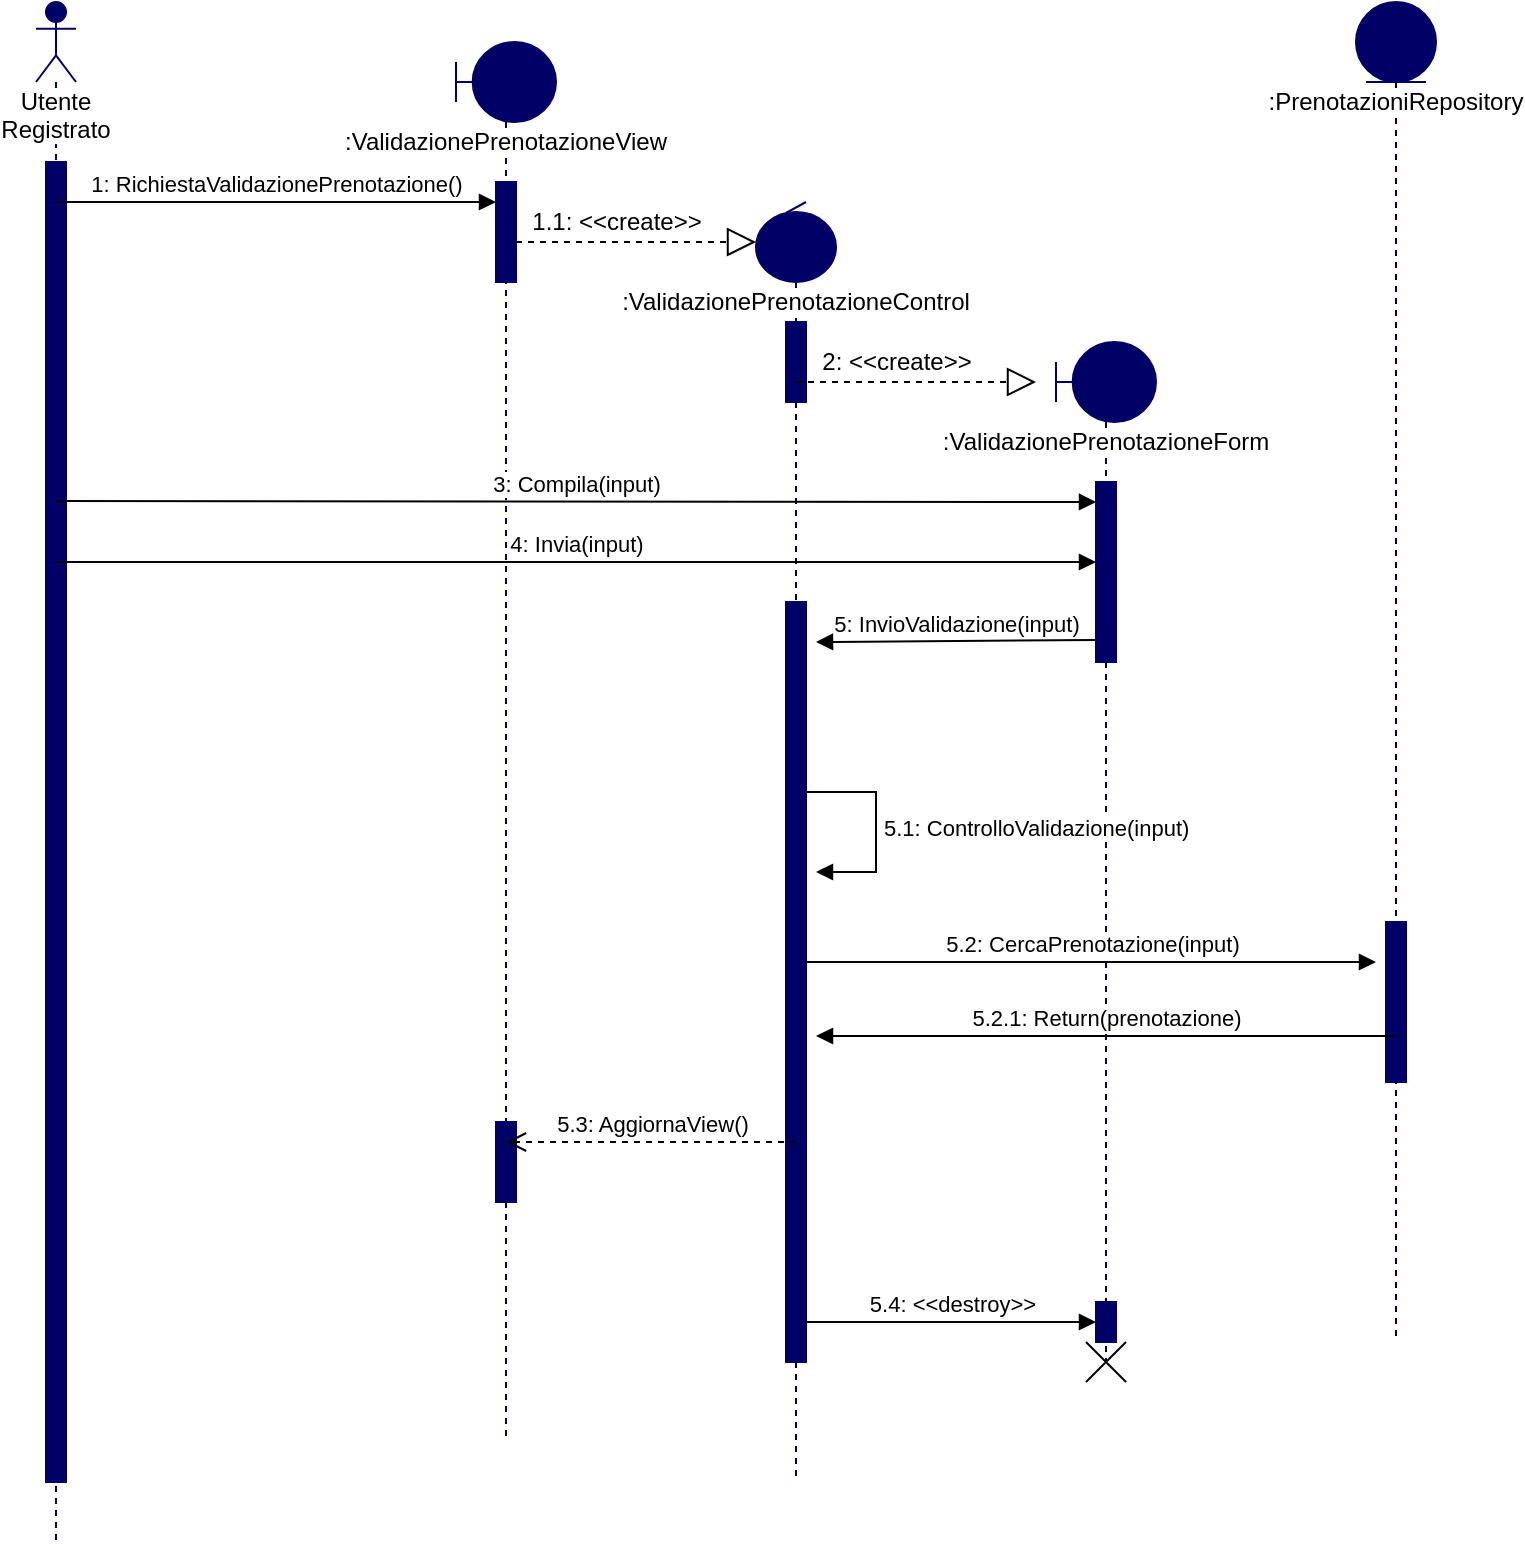 <mxfile version="13.9.9" type="device"><diagram name="Page-1" id="13e1069c-82ec-6db2-03f1-153e76fe0fe0"><mxGraphModel dx="786" dy="813" grid="1" gridSize="10" guides="1" tooltips="1" connect="1" arrows="1" fold="1" page="1" pageScale="1" pageWidth="1100" pageHeight="850" background="#ffffff" math="0" shadow="0"><root><mxCell id="0"/><mxCell id="1" parent="0"/><mxCell id="yVIvbD6QpBaYd66s5JhN-1" value="&lt;span style=&quot;background-color: rgb(255 , 255 , 255)&quot;&gt;Utente Registrato&lt;/span&gt;" style="shape=umlLifeline;participant=umlActor;perimeter=lifelinePerimeter;whiteSpace=wrap;html=1;container=1;collapsible=0;recursiveResize=0;verticalAlign=top;spacingTop=36;outlineConnect=0;strokeColor=#000066;fillColor=#000066;" vertex="1" parent="1"><mxGeometry x="30" y="10" width="20" height="770" as="geometry"/></mxCell><mxCell id="yVIvbD6QpBaYd66s5JhN-2" value="" style="html=1;points=[];perimeter=orthogonalPerimeter;strokeColor=#000066;fillColor=#000066;" vertex="1" parent="yVIvbD6QpBaYd66s5JhN-1"><mxGeometry x="5" y="80" width="10" height="660" as="geometry"/></mxCell><mxCell id="yVIvbD6QpBaYd66s5JhN-3" value="1: RichiestaValidazionePrenotazione()" style="html=1;verticalAlign=bottom;endArrow=block;" edge="1" parent="1"><mxGeometry width="80" relative="1" as="geometry"><mxPoint x="40" y="110" as="sourcePoint"/><mxPoint x="260" y="110" as="targetPoint"/></mxGeometry></mxCell><mxCell id="yVIvbD6QpBaYd66s5JhN-4" value="&lt;span style=&quot;background-color: rgb(255 , 255 , 255)&quot;&gt;:ValidazionePrenotazioneView&lt;/span&gt;" style="shape=umlLifeline;participant=umlBoundary;perimeter=lifelinePerimeter;whiteSpace=wrap;html=1;container=1;collapsible=0;recursiveResize=0;verticalAlign=top;spacingTop=36;outlineConnect=0;strokeColor=#000066;fillColor=#000066;" vertex="1" parent="1"><mxGeometry x="240" y="30" width="50" height="700" as="geometry"/></mxCell><mxCell id="yVIvbD6QpBaYd66s5JhN-5" value="" style="html=1;points=[];perimeter=orthogonalPerimeter;strokeColor=#000066;fillColor=#000066;" vertex="1" parent="yVIvbD6QpBaYd66s5JhN-4"><mxGeometry x="20" y="70" width="10" height="50" as="geometry"/></mxCell><mxCell id="yVIvbD6QpBaYd66s5JhN-32" value="" style="html=1;points=[];perimeter=orthogonalPerimeter;strokeColor=#000066;fillColor=#000066;" vertex="1" parent="yVIvbD6QpBaYd66s5JhN-4"><mxGeometry x="20" y="540" width="10" height="40" as="geometry"/></mxCell><mxCell id="yVIvbD6QpBaYd66s5JhN-6" value="" style="endArrow=block;dashed=1;endFill=0;endSize=12;html=1;" edge="1" parent="1"><mxGeometry width="160" relative="1" as="geometry"><mxPoint x="270" y="130" as="sourcePoint"/><mxPoint x="390" y="130" as="targetPoint"/></mxGeometry></mxCell><mxCell id="yVIvbD6QpBaYd66s5JhN-7" value="1.1: &amp;lt;&amp;lt;create&amp;gt;&amp;gt;" style="text;html=1;align=center;verticalAlign=middle;resizable=0;points=[];autosize=1;" vertex="1" parent="1"><mxGeometry x="270" y="110" width="100" height="20" as="geometry"/></mxCell><mxCell id="yVIvbD6QpBaYd66s5JhN-8" value="&lt;span style=&quot;background-color: rgb(255 , 255 , 255)&quot;&gt;:ValidazionePrenotazioneControl&lt;/span&gt;" style="shape=umlLifeline;participant=umlControl;perimeter=lifelinePerimeter;whiteSpace=wrap;html=1;container=1;collapsible=0;recursiveResize=0;verticalAlign=top;spacingTop=36;outlineConnect=0;strokeColor=#000066;fillColor=#000066;" vertex="1" parent="1"><mxGeometry x="390" y="110" width="40" height="640" as="geometry"/></mxCell><mxCell id="yVIvbD6QpBaYd66s5JhN-9" value="" style="html=1;points=[];perimeter=orthogonalPerimeter;strokeColor=#000066;fillColor=#000066;" vertex="1" parent="yVIvbD6QpBaYd66s5JhN-8"><mxGeometry x="15" y="60" width="10" height="40" as="geometry"/></mxCell><mxCell id="yVIvbD6QpBaYd66s5JhN-16" value="" style="html=1;points=[];perimeter=orthogonalPerimeter;strokeColor=#000066;fillColor=#000066;" vertex="1" parent="yVIvbD6QpBaYd66s5JhN-8"><mxGeometry x="15" y="200" width="10" height="380" as="geometry"/></mxCell><mxCell id="yVIvbD6QpBaYd66s5JhN-10" value="" style="endArrow=block;dashed=1;endFill=0;endSize=12;html=1;" edge="1" parent="1"><mxGeometry width="160" relative="1" as="geometry"><mxPoint x="410" y="200" as="sourcePoint"/><mxPoint x="530" y="200" as="targetPoint"/></mxGeometry></mxCell><mxCell id="yVIvbD6QpBaYd66s5JhN-11" value="2: &amp;lt;&amp;lt;create&amp;gt;&amp;gt;" style="text;html=1;align=center;verticalAlign=middle;resizable=0;points=[];autosize=1;" vertex="1" parent="1"><mxGeometry x="415" y="180" width="90" height="20" as="geometry"/></mxCell><mxCell id="yVIvbD6QpBaYd66s5JhN-12" value="&lt;span style=&quot;background-color: rgb(255 , 255 , 255)&quot;&gt;:ValidazionePrenotazioneForm&lt;/span&gt;" style="shape=umlLifeline;participant=umlBoundary;perimeter=lifelinePerimeter;whiteSpace=wrap;html=1;container=1;collapsible=0;recursiveResize=0;verticalAlign=top;spacingTop=36;outlineConnect=0;strokeColor=#000066;fillColor=#000066;" vertex="1" parent="1"><mxGeometry x="540" y="180" width="50" height="510" as="geometry"/></mxCell><mxCell id="yVIvbD6QpBaYd66s5JhN-13" value="" style="html=1;points=[];perimeter=orthogonalPerimeter;strokeColor=#000066;fillColor=#000066;" vertex="1" parent="yVIvbD6QpBaYd66s5JhN-12"><mxGeometry x="20" y="70" width="10" height="90" as="geometry"/></mxCell><mxCell id="yVIvbD6QpBaYd66s5JhN-34" value="" style="html=1;points=[];perimeter=orthogonalPerimeter;strokeColor=#000066;fillColor=#000066;" vertex="1" parent="yVIvbD6QpBaYd66s5JhN-12"><mxGeometry x="20" y="480" width="10" height="20" as="geometry"/></mxCell><mxCell id="yVIvbD6QpBaYd66s5JhN-14" value="3: Compila(input)" style="html=1;verticalAlign=bottom;endArrow=block;" edge="1" parent="1"><mxGeometry width="80" relative="1" as="geometry"><mxPoint x="40" y="259.5" as="sourcePoint"/><mxPoint x="560" y="260" as="targetPoint"/></mxGeometry></mxCell><mxCell id="yVIvbD6QpBaYd66s5JhN-15" value="4: Invia(input)" style="html=1;verticalAlign=bottom;endArrow=block;" edge="1" parent="1"><mxGeometry width="80" relative="1" as="geometry"><mxPoint x="40" y="290" as="sourcePoint"/><mxPoint x="560" y="290" as="targetPoint"/></mxGeometry></mxCell><mxCell id="yVIvbD6QpBaYd66s5JhN-17" value="5: InvioValidazione(input)" style="html=1;verticalAlign=bottom;endArrow=block;exitX=0;exitY=0.878;exitDx=0;exitDy=0;exitPerimeter=0;" edge="1" parent="1" source="yVIvbD6QpBaYd66s5JhN-13"><mxGeometry width="80" relative="1" as="geometry"><mxPoint x="550" y="330" as="sourcePoint"/><mxPoint x="420" y="330" as="targetPoint"/></mxGeometry></mxCell><mxCell id="yVIvbD6QpBaYd66s5JhN-19" value="5.1: ControlloValidazione(input)" style="edgeStyle=orthogonalEdgeStyle;html=1;align=left;spacingLeft=2;endArrow=block;rounded=0;" edge="1" parent="1"><mxGeometry relative="1" as="geometry"><mxPoint x="415" y="405" as="sourcePoint"/><Array as="points"><mxPoint x="450" y="405"/><mxPoint x="450" y="445"/></Array><mxPoint x="420" y="445" as="targetPoint"/></mxGeometry></mxCell><mxCell id="yVIvbD6QpBaYd66s5JhN-20" value="&lt;span style=&quot;background-color: rgb(255 , 255 , 255)&quot;&gt;:PrenotazioniRepository&lt;/span&gt;" style="shape=umlLifeline;participant=umlEntity;perimeter=lifelinePerimeter;whiteSpace=wrap;html=1;container=1;collapsible=0;recursiveResize=0;verticalAlign=top;spacingTop=36;outlineConnect=0;strokeColor=#000066;fillColor=#000066;" vertex="1" parent="1"><mxGeometry x="690" y="10" width="40" height="670" as="geometry"/></mxCell><mxCell id="yVIvbD6QpBaYd66s5JhN-21" value="" style="html=1;points=[];perimeter=orthogonalPerimeter;strokeColor=#000066;fillColor=#000066;" vertex="1" parent="yVIvbD6QpBaYd66s5JhN-20"><mxGeometry x="15" y="460" width="10" height="80" as="geometry"/></mxCell><mxCell id="yVIvbD6QpBaYd66s5JhN-22" value="5.2: CercaPrenotazione(input)" style="html=1;verticalAlign=bottom;endArrow=block;" edge="1" parent="1"><mxGeometry width="80" relative="1" as="geometry"><mxPoint x="415" y="490" as="sourcePoint"/><mxPoint x="700" y="490" as="targetPoint"/></mxGeometry></mxCell><mxCell id="yVIvbD6QpBaYd66s5JhN-23" value="5.2.1: Return(prenotazione)" style="html=1;verticalAlign=bottom;endArrow=block;" edge="1" parent="1" source="yVIvbD6QpBaYd66s5JhN-20"><mxGeometry width="80" relative="1" as="geometry"><mxPoint x="680" y="530" as="sourcePoint"/><mxPoint x="420" y="527" as="targetPoint"/></mxGeometry></mxCell><mxCell id="yVIvbD6QpBaYd66s5JhN-33" value="5.3: AggiornaView()" style="html=1;verticalAlign=bottom;endArrow=open;dashed=1;endSize=8;" edge="1" parent="1" target="yVIvbD6QpBaYd66s5JhN-4"><mxGeometry relative="1" as="geometry"><mxPoint x="410" y="580" as="sourcePoint"/><mxPoint x="330" y="580" as="targetPoint"/></mxGeometry></mxCell><mxCell id="yVIvbD6QpBaYd66s5JhN-35" value="5.4: &amp;lt;&amp;lt;destroy&amp;gt;&amp;gt;" style="html=1;verticalAlign=bottom;endArrow=block;" edge="1" parent="1"><mxGeometry width="80" relative="1" as="geometry"><mxPoint x="415" y="670" as="sourcePoint"/><mxPoint x="560" y="670" as="targetPoint"/></mxGeometry></mxCell><mxCell id="yVIvbD6QpBaYd66s5JhN-36" value="" style="shape=umlDestroy;fillColor=#000066;" vertex="1" parent="1"><mxGeometry x="555" y="680" width="20" height="20" as="geometry"/></mxCell></root></mxGraphModel></diagram></mxfile>